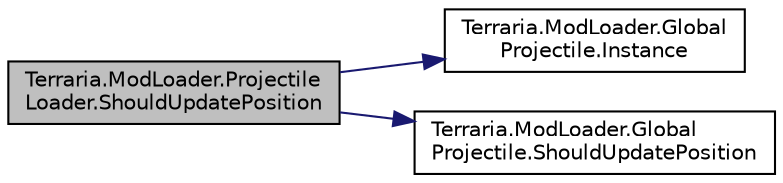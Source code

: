 digraph "Terraria.ModLoader.ProjectileLoader.ShouldUpdatePosition"
{
  edge [fontname="Helvetica",fontsize="10",labelfontname="Helvetica",labelfontsize="10"];
  node [fontname="Helvetica",fontsize="10",shape=record];
  rankdir="LR";
  Node154 [label="Terraria.ModLoader.Projectile\lLoader.ShouldUpdatePosition",height=0.2,width=0.4,color="black", fillcolor="grey75", style="filled", fontcolor="black"];
  Node154 -> Node155 [color="midnightblue",fontsize="10",style="solid",fontname="Helvetica"];
  Node155 [label="Terraria.ModLoader.Global\lProjectile.Instance",height=0.2,width=0.4,color="black", fillcolor="white", style="filled",URL="$class_terraria_1_1_mod_loader_1_1_global_projectile.html#ac385423894e4a48e74b7a185095d4212"];
  Node154 -> Node156 [color="midnightblue",fontsize="10",style="solid",fontname="Helvetica"];
  Node156 [label="Terraria.ModLoader.Global\lProjectile.ShouldUpdatePosition",height=0.2,width=0.4,color="black", fillcolor="white", style="filled",URL="$class_terraria_1_1_mod_loader_1_1_global_projectile.html#a947e32131ebfbf214c8d9530acc3bc77",tooltip="Whether or not the given projectile should update its position based on factors such as its velocity..."];
}
